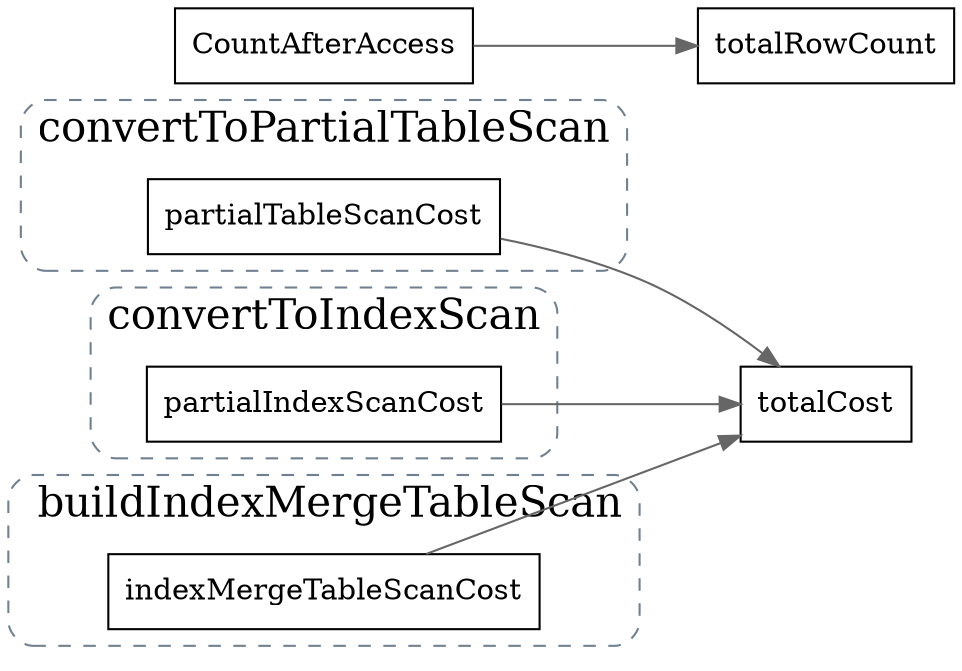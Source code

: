 digraph convertToIndexMergeScan {
  node[shape=box];
  edge[color=gray40];
  newrank=true;
  rankdir=LR;

  subgraph cluster_convertToPartialTableScan {
    graph[label="convertToPartialTableScan";fontsize=20;style="rounded,dashed";color="slategrey"]
    partialTableScanCost;
  }
  subgraph cluster_convertToPartialIndexScan{
    graph[label="convertToIndexScan";fontsize=20;style="rounded,dashed";color="slategrey"]
    partialIndexScanCost;
  }
  subgraph cluster_buildIndexMergeTableScan {
    graph[label=" buildIndexMergeTableScan";fontsize=20;style="rounded,dashed";color="slategrey"]
    indexMergeTableScanCost;
  }
  CountAfterAccess -> totalRowCount;
  {
    partialIndexScanCost;
    partialTableScanCost;
    indexMergeTableScanCost;
  } -> totalCost;
}
